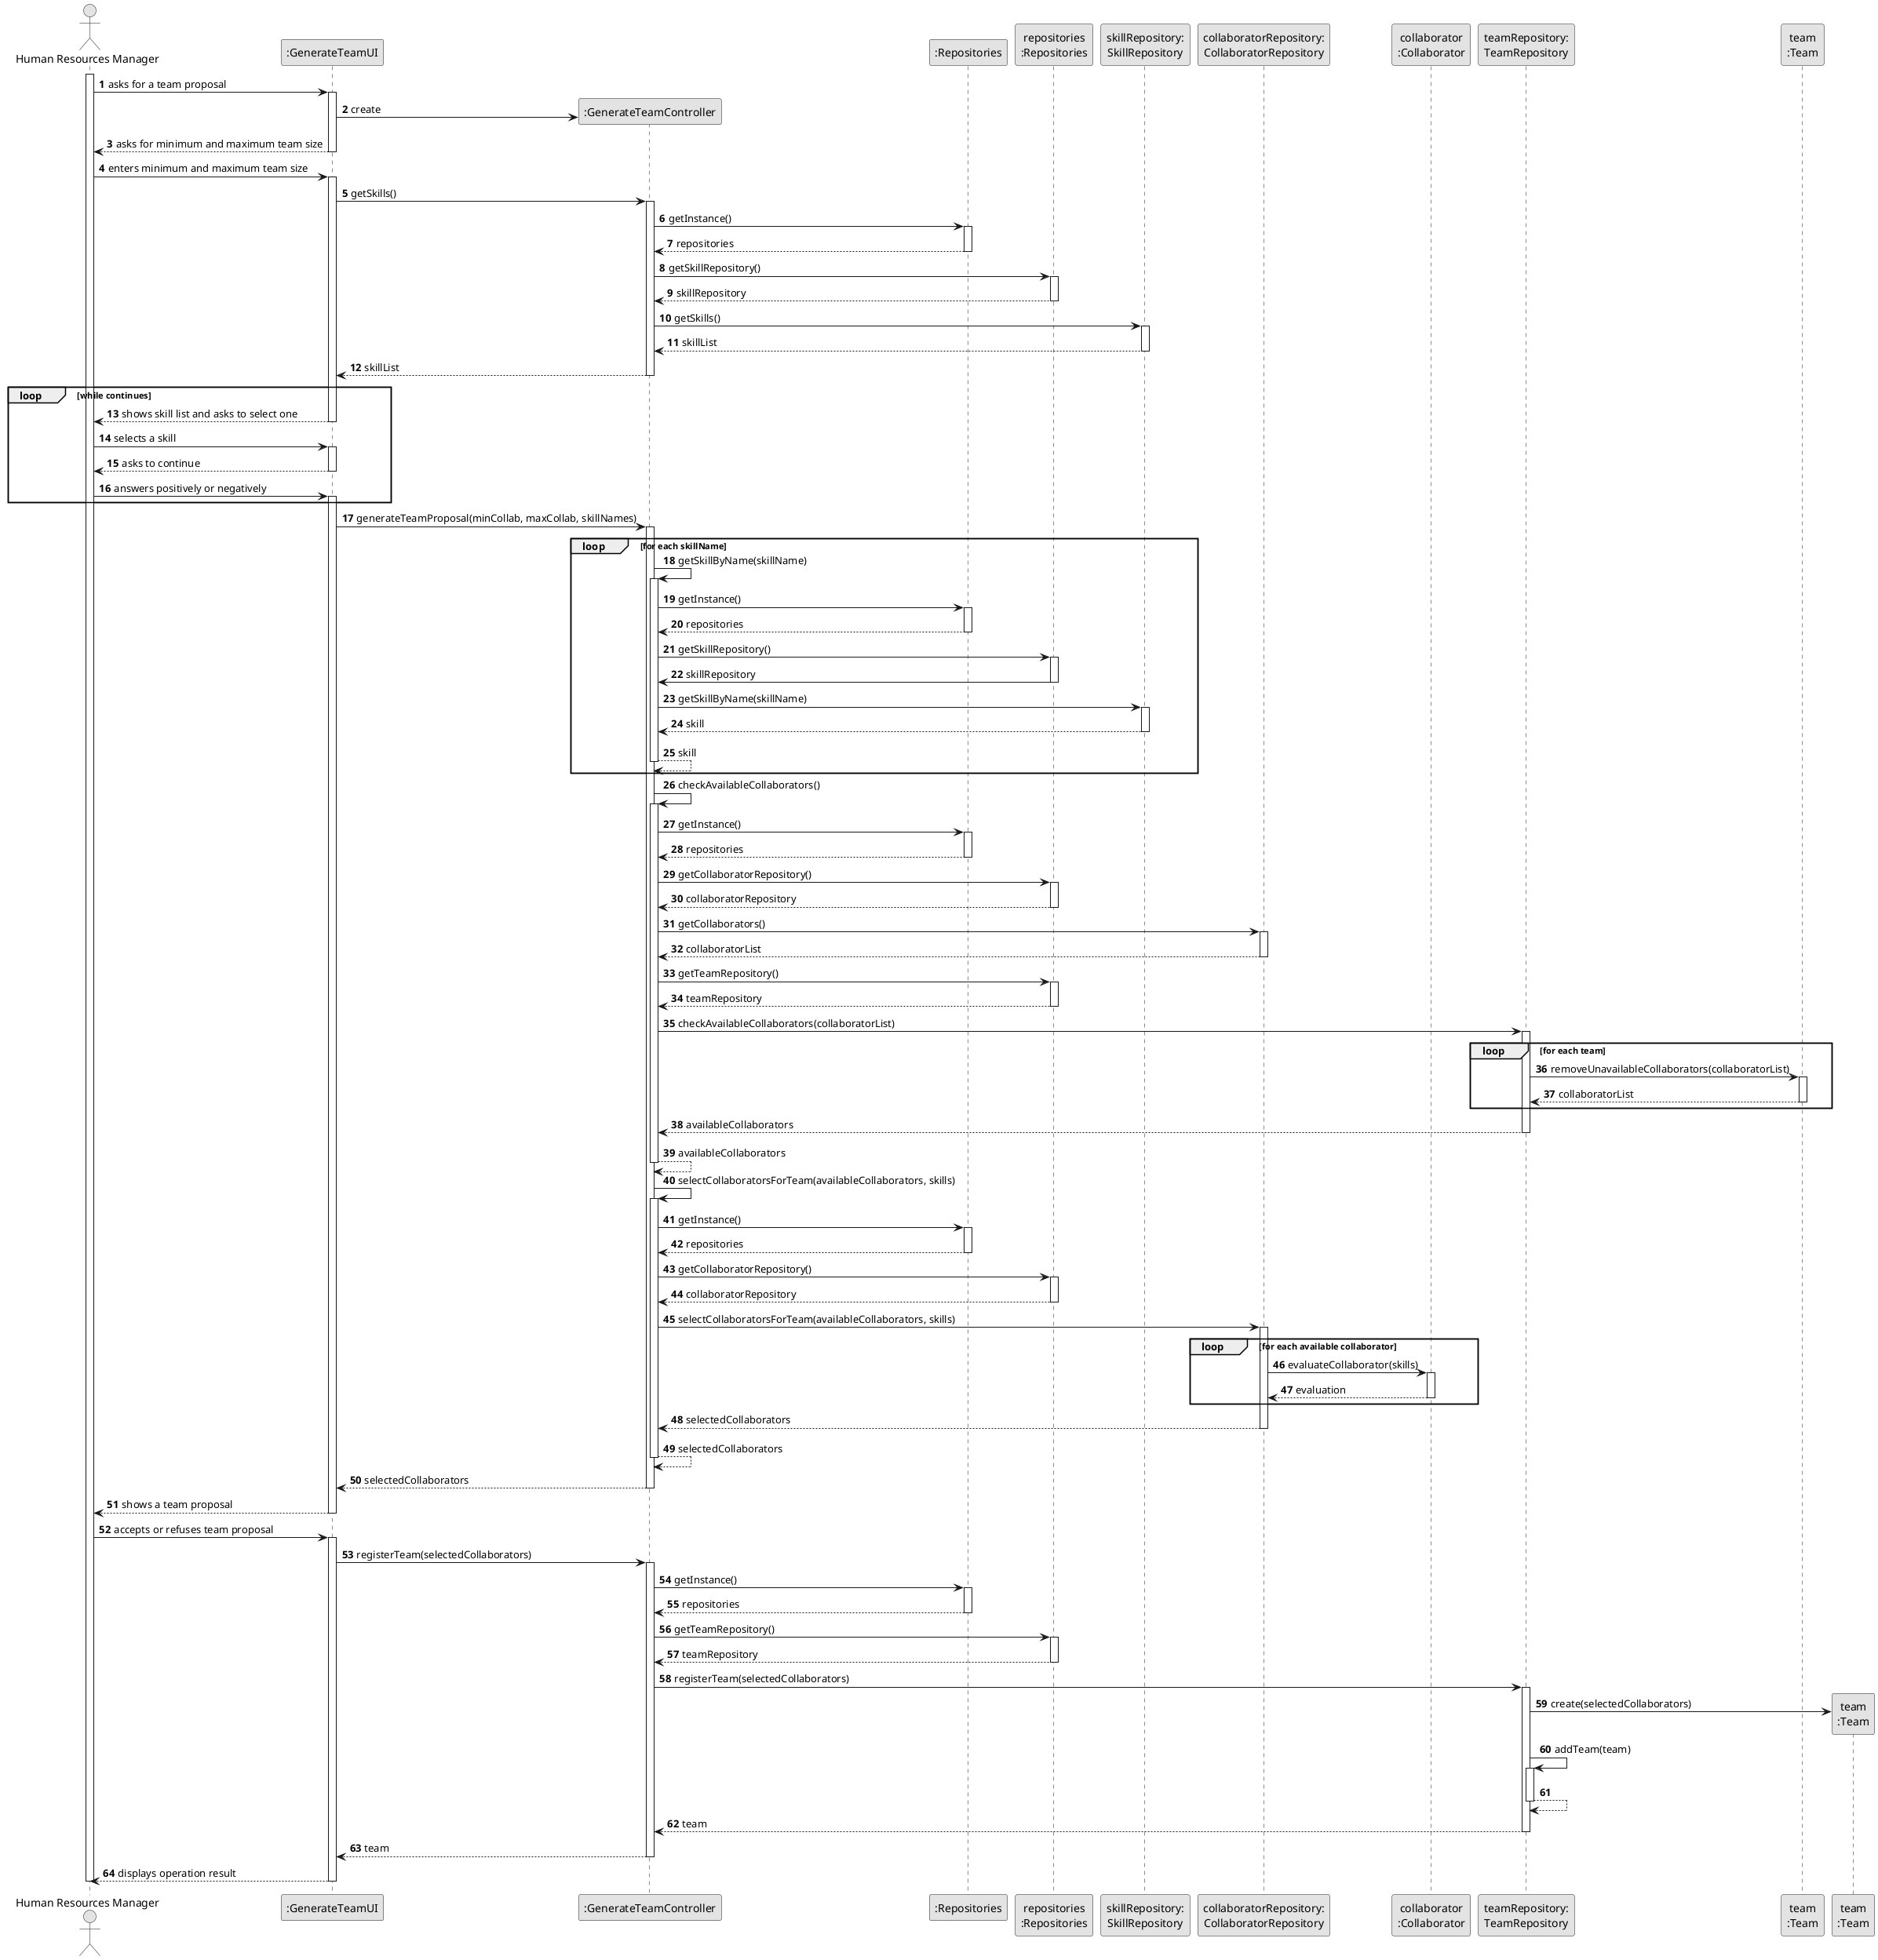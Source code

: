 @startuml
skinparam monochrome true
skinparam packageStyle rectangle
skinparam shadowing false

autonumber

'hide footbox
actor "Human Resources Manager" as HRM
participant ":GenerateTeamUI" as UI
participant ":GenerateTeamController" as CTRL
participant ":Repositories" as RepositorySingleton
participant "repositories\n:Repositories" as PLAT
participant "skillRepository:\nSkillRepository" as SkillRepository
participant "collaboratorRepository:\nCollaboratorRepository" as CollaboratorRepository
participant "collaborator\n:Collaborator" as Collab
participant "teamRepository:\nTeamRepository" as TeamRepository
participant "team\n:Team" as Team
participant "team\n:Team" as TEAM


activate HRM

        HRM -> UI : asks for a team proposal

        activate UI

            UI -> CTRL** : create

            UI --> HRM : asks for minimum and maximum team size

        deactivate UI

        HRM -> UI : enters minimum and maximum team size

        activate UI

            UI -> CTRL : getSkills()
            activate CTRL

                CTRL -> RepositorySingleton : getInstance()
                activate RepositorySingleton

                    RepositorySingleton --> CTRL: repositories
                deactivate RepositorySingleton

                CTRL -> PLAT : getSkillRepository()
                activate PLAT

                    PLAT --> CTRL: skillRepository
                deactivate PLAT

                CTRL -> SkillRepository : getSkills()
                activate SkillRepository

                    SkillRepository --> CTRL : skillList
                deactivate SkillRepository

                CTRL --> UI : skillList
            deactivate CTRL

            loop while continues

            UI --> HRM : shows skill list and asks to select one
        deactivate UI

    HRM -> UI : selects a skill
    activate UI

        UI --> HRM : asks to continue

    deactivate UI

    HRM -> UI : answers positively or negatively
    activate UI

            end loop

        UI -> CTRL : generateTeamProposal(minCollab, maxCollab, skillNames)
        activate CTRL

        loop for each skillName

            CTRL -> CTRL : getSkillByName(skillName)
            activate CTRL

                CTRL -> RepositorySingleton : getInstance()
                activate RepositorySingleton

                    RepositorySingleton --> CTRL: repositories
                deactivate RepositorySingleton

                CTRL -> PLAT : getSkillRepository()
                activate PLAT

                    PLAT -> CTRL : skillRepository
                deactivate PLAT

                CTRL -> SkillRepository : getSkillByName(skillName)
                activate SkillRepository

                    SkillRepository --> CTRL : skill
                deactivate SkillRepository
                    CTRL --> CTRL : skill
            deactivate CTRL

            end loop

            CTRL -> CTRL : checkAvailableCollaborators()
            activate CTRL


            CTRL -> RepositorySingleton : getInstance()
                activate RepositorySingleton

                    RepositorySingleton --> CTRL: repositories
                deactivate RepositorySingleton

                CTRL -> PLAT : getCollaboratorRepository()
                activate PLAT

                     PLAT --> CTRL: collaboratorRepository
            deactivate PLAT

            CTRL -> CollaboratorRepository : getCollaborators()
                activate CollaboratorRepository

                    CollaboratorRepository --> CTRL : collaboratorList
                deactivate CollaboratorRepository

                CTRL -> PLAT : getTeamRepository()
                activate PLAT

                    PLAT --> CTRL : teamRepository
                deactivate PLAT

            CTRL -> TeamRepository : checkAvailableCollaborators(collaboratorList)
                activate TeamRepository

                    loop for each team

                    TeamRepository -> Team: removeUnavailableCollaborators(collaboratorList)
                    activate Team

                        Team --> TeamRepository : collaboratorList
                    deactivate Team

                    end loop

                    TeamRepository --> CTRL : availableCollaborators
                deactivate TeamRepository

                CTRL --> CTRL : availableCollaborators
            deactivate CTRL

            CTRL -> CTRL : selectCollaboratorsForTeam(availableCollaborators, skills)
            activate CTRL

                CTRL -> RepositorySingleton : getInstance()
                activate RepositorySingleton

                    RepositorySingleton --> CTRL: repositories
                deactivate RepositorySingleton

                CTRL -> PLAT : getCollaboratorRepository()
                activate PLAT

                    PLAT --> CTRL: collaboratorRepository
                deactivate PLAT

                CTRL -> CollaboratorRepository : selectCollaboratorsForTeam(availableCollaborators, skills)
                activate CollaboratorRepository

                    loop for each available collaborator
                    CollaboratorRepository -> Collab : evaluateCollaborator(skills)
                    activate Collab

                        Collab --> CollaboratorRepository : evaluation
                    deactivate Collab

                    end loop

                    CollaboratorRepository --> CTRL : selectedCollaborators
                deactivate CollaboratorRepository

                CTRL --> CTRL : selectedCollaborators
            deactivate CTRL

            CTRL --> UI : selectedCollaborators
        deactivate CTRL

        UI --> HRM : shows a team proposal
    deactivate UI

    HRM -> UI : accepts or refuses team proposal
    activate UI

        UI -> CTRL : registerTeam(selectedCollaborators)
        activate CTRL

            CTRL -> RepositorySingleton : getInstance()
            activate RepositorySingleton

                RepositorySingleton --> CTRL: repositories
                deactivate RepositorySingleton

            CTRL -> PLAT : getTeamRepository()
            activate PLAT

                PLAT --> CTRL : teamRepository
            deactivate PLAT

            CTRL -> TeamRepository : registerTeam(selectedCollaborators)
            activate TeamRepository

                TeamRepository -> TEAM** : create(selectedCollaborators)
                TeamRepository -> TeamRepository : addTeam(team)
                activate TeamRepository
                TeamRepository --> TeamRepository
                deactivate TeamRepository

                TeamRepository --> CTRL : team
                deactivate TeamRepository

            CTRL --> UI : team

            deactivate CTRL
            UI --> HRM: displays operation result
    deactivate UI

deactivate HRM


@enduml